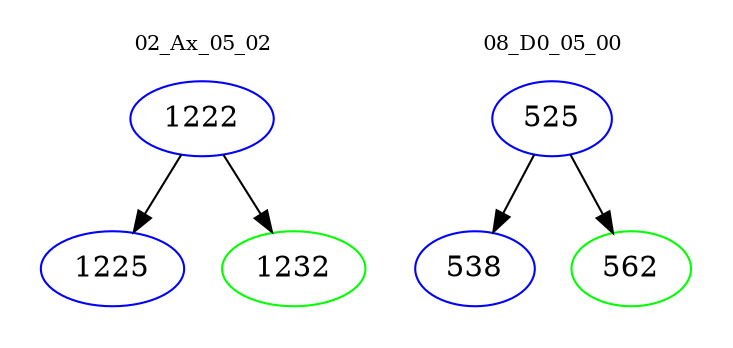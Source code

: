 digraph{
subgraph cluster_0 {
color = white
label = "02_Ax_05_02";
fontsize=10;
T0_1222 [label="1222", color="blue"]
T0_1222 -> T0_1225 [color="black"]
T0_1225 [label="1225", color="blue"]
T0_1222 -> T0_1232 [color="black"]
T0_1232 [label="1232", color="green"]
}
subgraph cluster_1 {
color = white
label = "08_D0_05_00";
fontsize=10;
T1_525 [label="525", color="blue"]
T1_525 -> T1_538 [color="black"]
T1_538 [label="538", color="blue"]
T1_525 -> T1_562 [color="black"]
T1_562 [label="562", color="green"]
}
}
